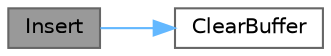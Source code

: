 digraph "Insert"
{
 // LATEX_PDF_SIZE
  bgcolor="transparent";
  edge [fontname=Helvetica,fontsize=10,labelfontname=Helvetica,labelfontsize=10];
  node [fontname=Helvetica,fontsize=10,shape=box,height=0.2,width=0.4];
  rankdir="LR";
  Node1 [id="Node000001",label="Insert",height=0.2,width=0.4,color="gray40", fillcolor="grey60", style="filled", fontcolor="black",tooltip="accepts from the user the values ​​of the coefficients of a quadratic equation in the correct data ty..."];
  Node1 -> Node2 [id="edge1_Node000001_Node000002",color="steelblue1",style="solid",tooltip=" "];
  Node2 [id="Node000002",label="ClearBuffer",height=0.2,width=0.4,color="grey40", fillcolor="white", style="filled",URL="$utilities_8cpp.html#af28fe6832f4dd3f13033e5c666525f07",tooltip="a function waiting for a new line or end of file when entering quadratic equation coefficient values ..."];
}
